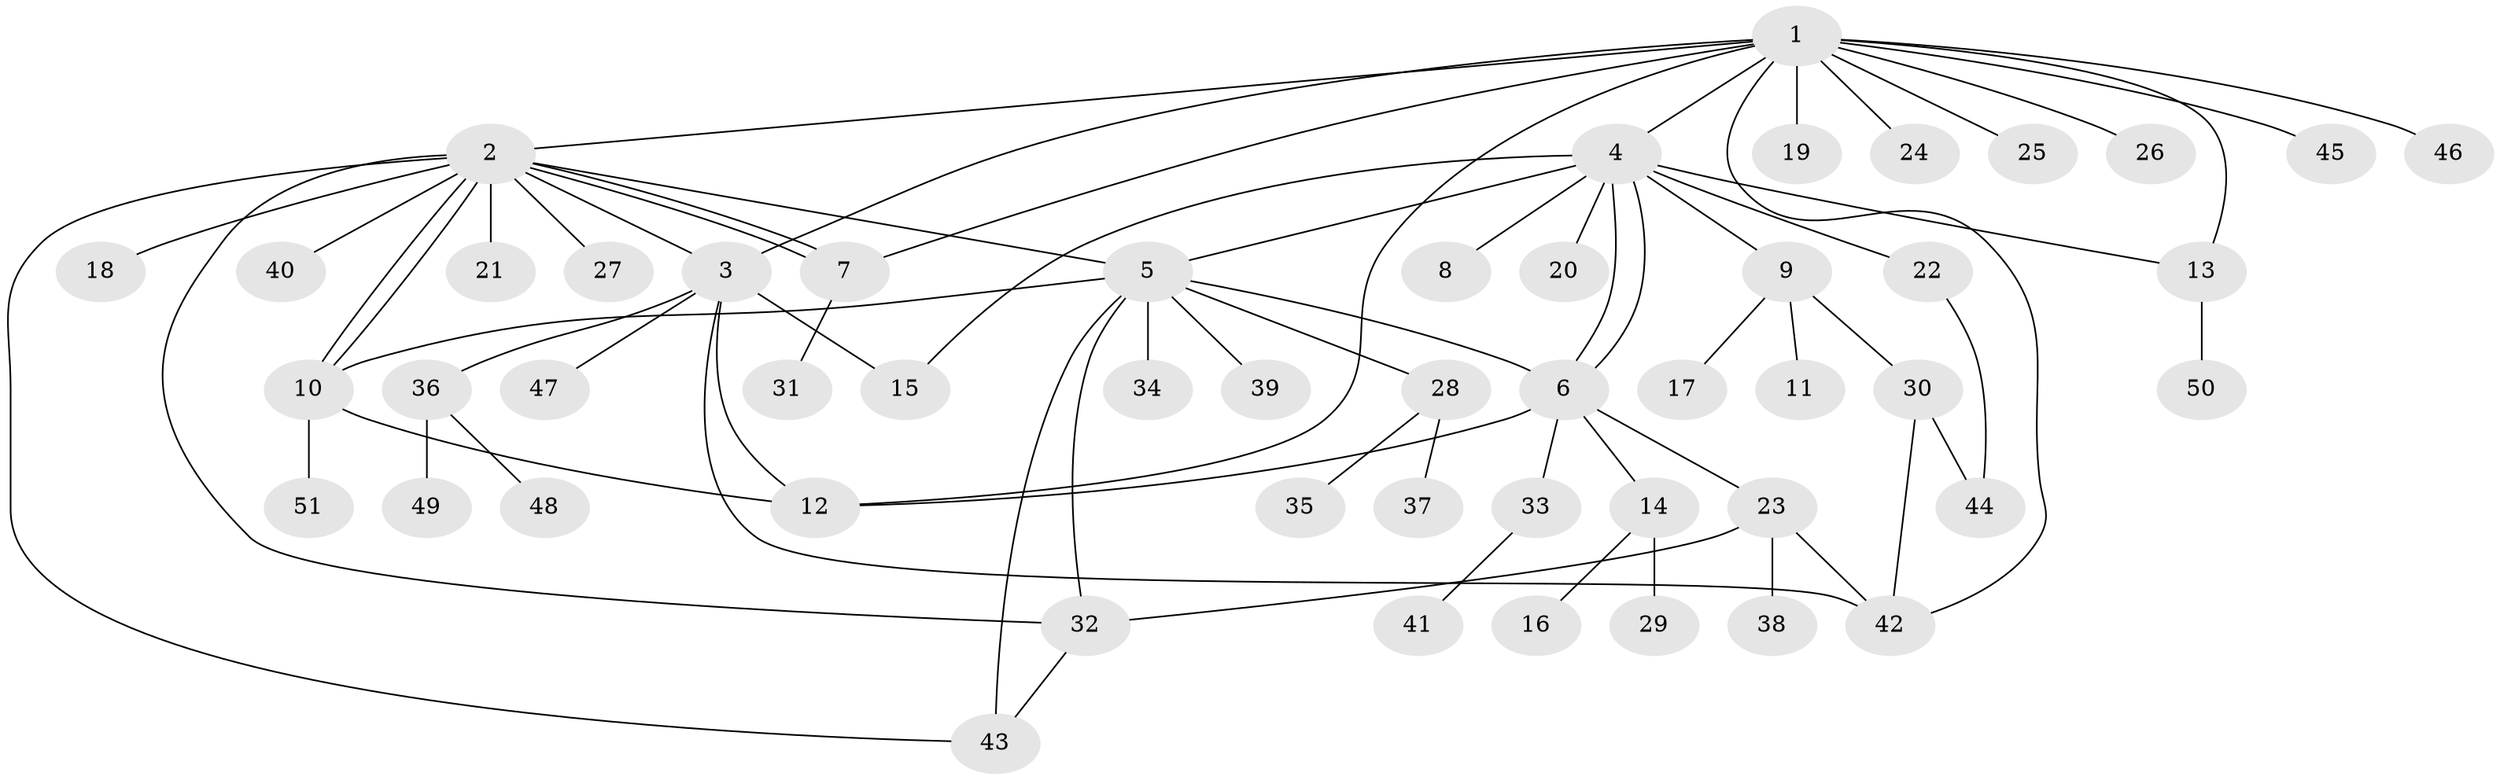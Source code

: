 // coarse degree distribution, {12: 0.05405405405405406, 6: 0.05405405405405406, 10: 0.02702702702702703, 7: 0.02702702702702703, 9: 0.02702702702702703, 3: 0.05405405405405406, 1: 0.5675675675675675, 5: 0.02702702702702703, 2: 0.16216216216216217}
// Generated by graph-tools (version 1.1) at 2025/51/02/27/25 19:51:56]
// undirected, 51 vertices, 71 edges
graph export_dot {
graph [start="1"]
  node [color=gray90,style=filled];
  1;
  2;
  3;
  4;
  5;
  6;
  7;
  8;
  9;
  10;
  11;
  12;
  13;
  14;
  15;
  16;
  17;
  18;
  19;
  20;
  21;
  22;
  23;
  24;
  25;
  26;
  27;
  28;
  29;
  30;
  31;
  32;
  33;
  34;
  35;
  36;
  37;
  38;
  39;
  40;
  41;
  42;
  43;
  44;
  45;
  46;
  47;
  48;
  49;
  50;
  51;
  1 -- 2;
  1 -- 3;
  1 -- 4;
  1 -- 7;
  1 -- 12;
  1 -- 13;
  1 -- 19;
  1 -- 24;
  1 -- 25;
  1 -- 26;
  1 -- 42;
  1 -- 45;
  1 -- 46;
  2 -- 3;
  2 -- 5;
  2 -- 7;
  2 -- 7;
  2 -- 10;
  2 -- 10;
  2 -- 18;
  2 -- 21;
  2 -- 27;
  2 -- 32;
  2 -- 40;
  2 -- 43;
  3 -- 12;
  3 -- 15;
  3 -- 36;
  3 -- 42;
  3 -- 47;
  4 -- 5;
  4 -- 6;
  4 -- 6;
  4 -- 8;
  4 -- 9;
  4 -- 13;
  4 -- 15;
  4 -- 20;
  4 -- 22;
  5 -- 6;
  5 -- 10;
  5 -- 28;
  5 -- 32;
  5 -- 34;
  5 -- 39;
  5 -- 43;
  6 -- 12;
  6 -- 14;
  6 -- 23;
  6 -- 33;
  7 -- 31;
  9 -- 11;
  9 -- 17;
  9 -- 30;
  10 -- 12;
  10 -- 51;
  13 -- 50;
  14 -- 16;
  14 -- 29;
  22 -- 44;
  23 -- 32;
  23 -- 38;
  23 -- 42;
  28 -- 35;
  28 -- 37;
  30 -- 42;
  30 -- 44;
  32 -- 43;
  33 -- 41;
  36 -- 48;
  36 -- 49;
}
